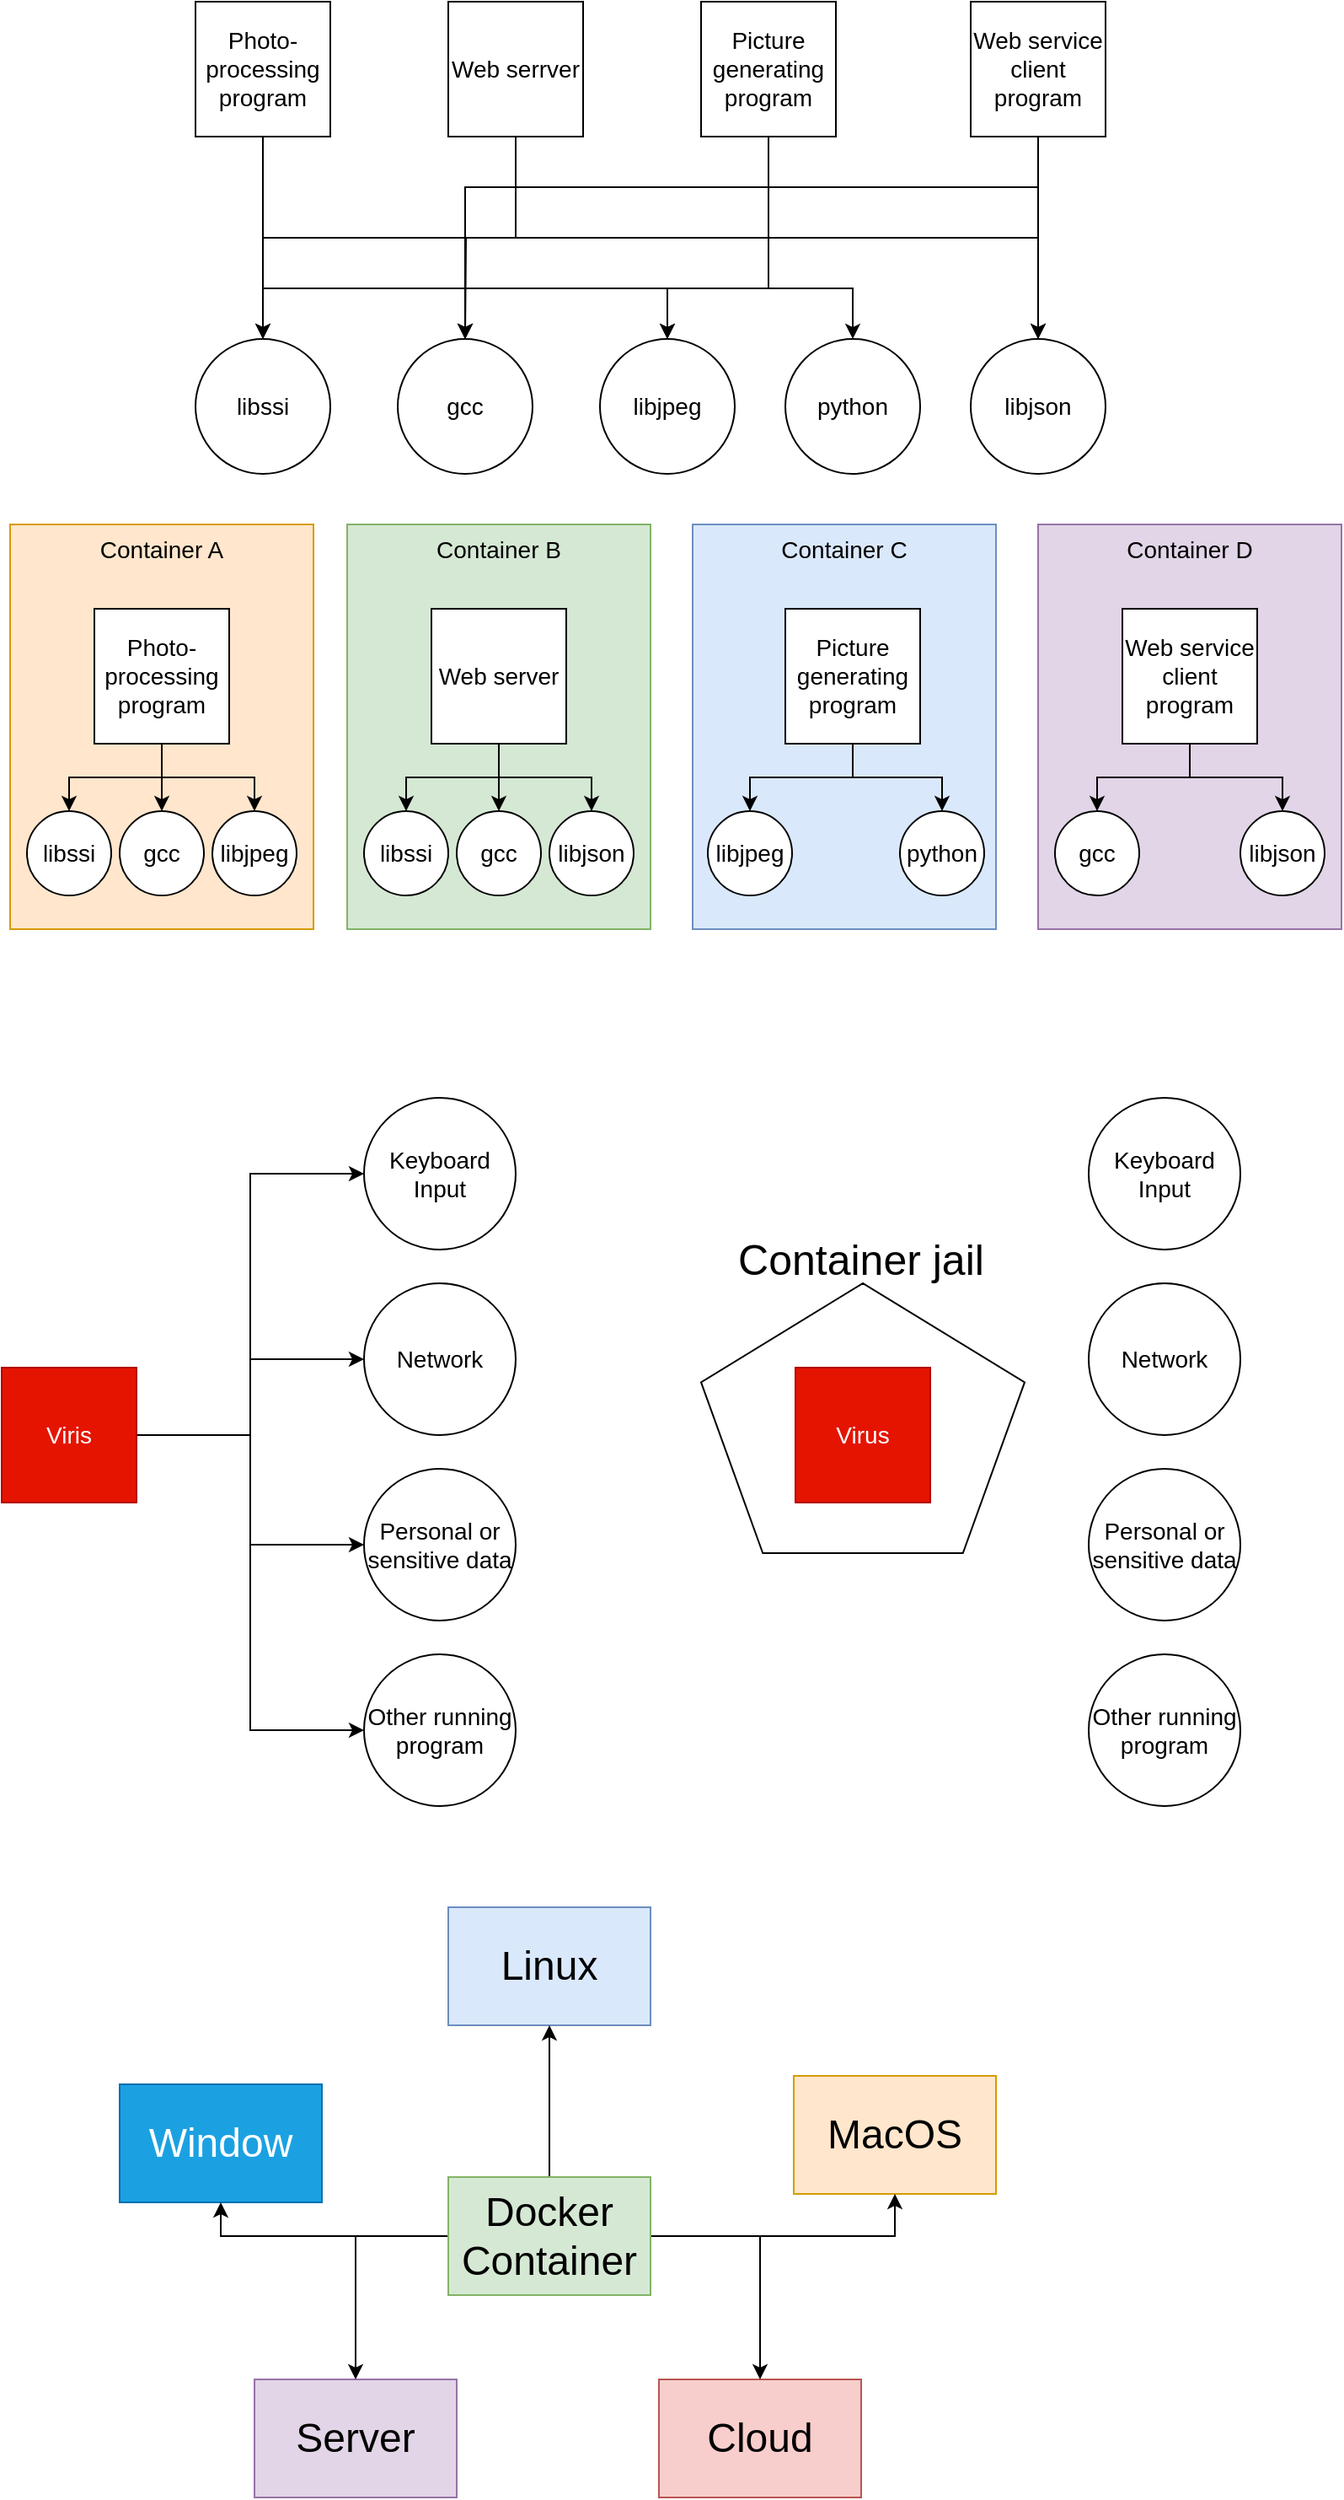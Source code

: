 <mxfile version="15.4.0" type="device"><diagram id="ot0TDXk0Ph8ph3YjXj85" name="Page-1"><mxGraphModel dx="1422" dy="822" grid="1" gridSize="10" guides="1" tooltips="1" connect="1" arrows="1" fold="1" page="1" pageScale="1" pageWidth="850" pageHeight="1100" math="0" shadow="0"><root><mxCell id="0"/><mxCell id="1" parent="0"/><mxCell id="fIyOWyAtbdyRkttNAKAN-1" value="libssi" style="ellipse;whiteSpace=wrap;html=1;aspect=fixed;fontSize=14;" vertex="1" parent="1"><mxGeometry x="130" y="340" width="80" height="80" as="geometry"/></mxCell><mxCell id="fIyOWyAtbdyRkttNAKAN-2" value="gcc" style="ellipse;whiteSpace=wrap;html=1;aspect=fixed;fontSize=14;" vertex="1" parent="1"><mxGeometry x="250" y="340" width="80" height="80" as="geometry"/></mxCell><mxCell id="fIyOWyAtbdyRkttNAKAN-3" value="libjpeg" style="ellipse;whiteSpace=wrap;html=1;aspect=fixed;fontSize=14;" vertex="1" parent="1"><mxGeometry x="370" y="340" width="80" height="80" as="geometry"/></mxCell><mxCell id="fIyOWyAtbdyRkttNAKAN-4" value="python" style="ellipse;whiteSpace=wrap;html=1;aspect=fixed;fontSize=14;" vertex="1" parent="1"><mxGeometry x="480" y="340" width="80" height="80" as="geometry"/></mxCell><mxCell id="fIyOWyAtbdyRkttNAKAN-5" value="libjson" style="ellipse;whiteSpace=wrap;html=1;aspect=fixed;fontSize=14;" vertex="1" parent="1"><mxGeometry x="590" y="340" width="80" height="80" as="geometry"/></mxCell><mxCell id="fIyOWyAtbdyRkttNAKAN-10" style="edgeStyle=orthogonalEdgeStyle;rounded=0;orthogonalLoop=1;jettySize=auto;html=1;exitX=0.5;exitY=1;exitDx=0;exitDy=0;fontSize=14;" edge="1" parent="1" source="fIyOWyAtbdyRkttNAKAN-6" target="fIyOWyAtbdyRkttNAKAN-1"><mxGeometry relative="1" as="geometry"/></mxCell><mxCell id="fIyOWyAtbdyRkttNAKAN-16" style="edgeStyle=orthogonalEdgeStyle;rounded=0;orthogonalLoop=1;jettySize=auto;html=1;exitX=0.5;exitY=1;exitDx=0;exitDy=0;fontSize=14;" edge="1" parent="1" source="fIyOWyAtbdyRkttNAKAN-6" target="fIyOWyAtbdyRkttNAKAN-2"><mxGeometry relative="1" as="geometry"><Array as="points"><mxPoint x="170" y="310"/><mxPoint x="290" y="310"/></Array></mxGeometry></mxCell><mxCell id="fIyOWyAtbdyRkttNAKAN-17" style="edgeStyle=orthogonalEdgeStyle;rounded=0;orthogonalLoop=1;jettySize=auto;html=1;exitX=0.5;exitY=1;exitDx=0;exitDy=0;fontSize=14;" edge="1" parent="1" source="fIyOWyAtbdyRkttNAKAN-6" target="fIyOWyAtbdyRkttNAKAN-3"><mxGeometry relative="1" as="geometry"><Array as="points"><mxPoint x="170" y="310"/><mxPoint x="410" y="310"/></Array></mxGeometry></mxCell><mxCell id="fIyOWyAtbdyRkttNAKAN-6" value="Photo-processing program" style="whiteSpace=wrap;html=1;aspect=fixed;fontSize=14;" vertex="1" parent="1"><mxGeometry x="130" y="140" width="80" height="80" as="geometry"/></mxCell><mxCell id="fIyOWyAtbdyRkttNAKAN-18" style="edgeStyle=orthogonalEdgeStyle;rounded=0;orthogonalLoop=1;jettySize=auto;html=1;exitX=0.5;exitY=1;exitDx=0;exitDy=0;entryX=0.5;entryY=0;entryDx=0;entryDy=0;fontSize=14;" edge="1" parent="1" source="fIyOWyAtbdyRkttNAKAN-7" target="fIyOWyAtbdyRkttNAKAN-5"><mxGeometry relative="1" as="geometry"/></mxCell><mxCell id="fIyOWyAtbdyRkttNAKAN-19" style="edgeStyle=orthogonalEdgeStyle;rounded=0;orthogonalLoop=1;jettySize=auto;html=1;exitX=0.5;exitY=1;exitDx=0;exitDy=0;fontSize=14;" edge="1" parent="1" source="fIyOWyAtbdyRkttNAKAN-7"><mxGeometry relative="1" as="geometry"><mxPoint x="290" y="340" as="targetPoint"/></mxGeometry></mxCell><mxCell id="fIyOWyAtbdyRkttNAKAN-20" style="edgeStyle=orthogonalEdgeStyle;rounded=0;orthogonalLoop=1;jettySize=auto;html=1;exitX=0.5;exitY=1;exitDx=0;exitDy=0;entryX=0.5;entryY=0;entryDx=0;entryDy=0;fontSize=14;" edge="1" parent="1" source="fIyOWyAtbdyRkttNAKAN-7" target="fIyOWyAtbdyRkttNAKAN-1"><mxGeometry relative="1" as="geometry"/></mxCell><mxCell id="fIyOWyAtbdyRkttNAKAN-7" value="Web serrver" style="whiteSpace=wrap;html=1;aspect=fixed;fontSize=14;" vertex="1" parent="1"><mxGeometry x="280" y="140" width="80" height="80" as="geometry"/></mxCell><mxCell id="fIyOWyAtbdyRkttNAKAN-21" style="edgeStyle=orthogonalEdgeStyle;rounded=0;orthogonalLoop=1;jettySize=auto;html=1;exitX=0.5;exitY=1;exitDx=0;exitDy=0;entryX=0.5;entryY=0;entryDx=0;entryDy=0;fontSize=14;" edge="1" parent="1" source="fIyOWyAtbdyRkttNAKAN-8" target="fIyOWyAtbdyRkttNAKAN-3"><mxGeometry relative="1" as="geometry"><Array as="points"><mxPoint x="470" y="310"/><mxPoint x="410" y="310"/></Array></mxGeometry></mxCell><mxCell id="fIyOWyAtbdyRkttNAKAN-22" style="edgeStyle=orthogonalEdgeStyle;rounded=0;orthogonalLoop=1;jettySize=auto;html=1;exitX=0.5;exitY=1;exitDx=0;exitDy=0;entryX=0.5;entryY=0;entryDx=0;entryDy=0;fontSize=14;" edge="1" parent="1" source="fIyOWyAtbdyRkttNAKAN-8" target="fIyOWyAtbdyRkttNAKAN-4"><mxGeometry relative="1" as="geometry"><Array as="points"><mxPoint x="470" y="310"/><mxPoint x="520" y="310"/></Array></mxGeometry></mxCell><mxCell id="fIyOWyAtbdyRkttNAKAN-8" value="Picture generating program" style="whiteSpace=wrap;html=1;aspect=fixed;fontSize=14;" vertex="1" parent="1"><mxGeometry x="430" y="140" width="80" height="80" as="geometry"/></mxCell><mxCell id="fIyOWyAtbdyRkttNAKAN-23" style="edgeStyle=orthogonalEdgeStyle;rounded=0;orthogonalLoop=1;jettySize=auto;html=1;exitX=0.5;exitY=1;exitDx=0;exitDy=0;fontSize=14;" edge="1" parent="1" source="fIyOWyAtbdyRkttNAKAN-9"><mxGeometry relative="1" as="geometry"><mxPoint x="630" y="340" as="targetPoint"/></mxGeometry></mxCell><mxCell id="fIyOWyAtbdyRkttNAKAN-24" style="edgeStyle=orthogonalEdgeStyle;rounded=0;orthogonalLoop=1;jettySize=auto;html=1;exitX=0.5;exitY=1;exitDx=0;exitDy=0;fontSize=14;" edge="1" parent="1" source="fIyOWyAtbdyRkttNAKAN-9"><mxGeometry relative="1" as="geometry"><mxPoint x="290" y="340" as="targetPoint"/><Array as="points"><mxPoint x="630" y="250"/><mxPoint x="290" y="250"/></Array></mxGeometry></mxCell><mxCell id="fIyOWyAtbdyRkttNAKAN-9" value="Web service client program" style="whiteSpace=wrap;html=1;aspect=fixed;fontSize=14;" vertex="1" parent="1"><mxGeometry x="590" y="140" width="80" height="80" as="geometry"/></mxCell><mxCell id="fIyOWyAtbdyRkttNAKAN-26" value="Container A" style="rounded=0;whiteSpace=wrap;html=1;fontSize=14;verticalAlign=top;fillColor=#ffe6cc;strokeColor=#d79b00;" vertex="1" parent="1"><mxGeometry x="20" y="450" width="180" height="240" as="geometry"/></mxCell><mxCell id="fIyOWyAtbdyRkttNAKAN-27" value="Container B" style="rounded=0;whiteSpace=wrap;html=1;fontSize=14;verticalAlign=top;fillColor=#d5e8d4;strokeColor=#82b366;" vertex="1" parent="1"><mxGeometry x="220" y="450" width="180" height="240" as="geometry"/></mxCell><mxCell id="fIyOWyAtbdyRkttNAKAN-28" value="Container C" style="rounded=0;whiteSpace=wrap;html=1;fontSize=14;verticalAlign=top;fillColor=#dae8fc;strokeColor=#6c8ebf;" vertex="1" parent="1"><mxGeometry x="425" y="450" width="180" height="240" as="geometry"/></mxCell><mxCell id="fIyOWyAtbdyRkttNAKAN-29" value="Container D" style="rounded=0;whiteSpace=wrap;html=1;fontSize=14;verticalAlign=top;fillColor=#e1d5e7;strokeColor=#9673a6;" vertex="1" parent="1"><mxGeometry x="630" y="450" width="180" height="240" as="geometry"/></mxCell><mxCell id="fIyOWyAtbdyRkttNAKAN-44" style="edgeStyle=orthogonalEdgeStyle;rounded=0;orthogonalLoop=1;jettySize=auto;html=1;exitX=0.5;exitY=1;exitDx=0;exitDy=0;entryX=0.5;entryY=0;entryDx=0;entryDy=0;fontSize=14;" edge="1" parent="1" source="fIyOWyAtbdyRkttNAKAN-30" target="fIyOWyAtbdyRkttNAKAN-31"><mxGeometry relative="1" as="geometry"/></mxCell><mxCell id="fIyOWyAtbdyRkttNAKAN-45" style="edgeStyle=orthogonalEdgeStyle;rounded=0;orthogonalLoop=1;jettySize=auto;html=1;exitX=0.5;exitY=1;exitDx=0;exitDy=0;fontSize=14;" edge="1" parent="1" source="fIyOWyAtbdyRkttNAKAN-30" target="fIyOWyAtbdyRkttNAKAN-33"><mxGeometry relative="1" as="geometry"/></mxCell><mxCell id="fIyOWyAtbdyRkttNAKAN-46" style="edgeStyle=orthogonalEdgeStyle;rounded=0;orthogonalLoop=1;jettySize=auto;html=1;exitX=0.5;exitY=1;exitDx=0;exitDy=0;fontSize=14;" edge="1" parent="1" source="fIyOWyAtbdyRkttNAKAN-30" target="fIyOWyAtbdyRkttNAKAN-36"><mxGeometry relative="1" as="geometry"/></mxCell><mxCell id="fIyOWyAtbdyRkttNAKAN-30" value="Photo-processing program" style="whiteSpace=wrap;html=1;aspect=fixed;fontSize=14;" vertex="1" parent="1"><mxGeometry x="70" y="500" width="80" height="80" as="geometry"/></mxCell><mxCell id="fIyOWyAtbdyRkttNAKAN-31" value="libssi" style="ellipse;whiteSpace=wrap;html=1;aspect=fixed;fontSize=14;" vertex="1" parent="1"><mxGeometry x="30" y="620" width="50" height="50" as="geometry"/></mxCell><mxCell id="fIyOWyAtbdyRkttNAKAN-32" value="libssi" style="ellipse;whiteSpace=wrap;html=1;aspect=fixed;fontSize=14;" vertex="1" parent="1"><mxGeometry x="230" y="620" width="50" height="50" as="geometry"/></mxCell><mxCell id="fIyOWyAtbdyRkttNAKAN-33" value="gcc" style="ellipse;whiteSpace=wrap;html=1;aspect=fixed;fontSize=14;" vertex="1" parent="1"><mxGeometry x="85" y="620" width="50" height="50" as="geometry"/></mxCell><mxCell id="fIyOWyAtbdyRkttNAKAN-34" value="gcc" style="ellipse;whiteSpace=wrap;html=1;aspect=fixed;fontSize=14;" vertex="1" parent="1"><mxGeometry x="285" y="620" width="50" height="50" as="geometry"/></mxCell><mxCell id="fIyOWyAtbdyRkttNAKAN-35" value="gcc" style="ellipse;whiteSpace=wrap;html=1;aspect=fixed;fontSize=14;" vertex="1" parent="1"><mxGeometry x="640" y="620" width="50" height="50" as="geometry"/></mxCell><mxCell id="fIyOWyAtbdyRkttNAKAN-36" value="libjpeg" style="ellipse;whiteSpace=wrap;html=1;aspect=fixed;fontSize=14;" vertex="1" parent="1"><mxGeometry x="140" y="620" width="50" height="50" as="geometry"/></mxCell><mxCell id="fIyOWyAtbdyRkttNAKAN-37" value="libjpeg" style="ellipse;whiteSpace=wrap;html=1;aspect=fixed;fontSize=14;" vertex="1" parent="1"><mxGeometry x="434" y="620" width="50" height="50" as="geometry"/></mxCell><mxCell id="fIyOWyAtbdyRkttNAKAN-38" value="libjson" style="ellipse;whiteSpace=wrap;html=1;aspect=fixed;fontSize=14;" vertex="1" parent="1"><mxGeometry x="340" y="620" width="50" height="50" as="geometry"/></mxCell><mxCell id="fIyOWyAtbdyRkttNAKAN-39" value="libjson" style="ellipse;whiteSpace=wrap;html=1;aspect=fixed;fontSize=14;" vertex="1" parent="1"><mxGeometry x="750" y="620" width="50" height="50" as="geometry"/></mxCell><mxCell id="fIyOWyAtbdyRkttNAKAN-40" value="python" style="ellipse;whiteSpace=wrap;html=1;aspect=fixed;fontSize=14;" vertex="1" parent="1"><mxGeometry x="548" y="620" width="50" height="50" as="geometry"/></mxCell><mxCell id="fIyOWyAtbdyRkttNAKAN-47" style="edgeStyle=orthogonalEdgeStyle;rounded=0;orthogonalLoop=1;jettySize=auto;html=1;exitX=0.5;exitY=1;exitDx=0;exitDy=0;entryX=0.5;entryY=0;entryDx=0;entryDy=0;fontSize=14;" edge="1" parent="1" source="fIyOWyAtbdyRkttNAKAN-41" target="fIyOWyAtbdyRkttNAKAN-34"><mxGeometry relative="1" as="geometry"/></mxCell><mxCell id="fIyOWyAtbdyRkttNAKAN-48" style="edgeStyle=orthogonalEdgeStyle;rounded=0;orthogonalLoop=1;jettySize=auto;html=1;exitX=0.5;exitY=1;exitDx=0;exitDy=0;entryX=0.5;entryY=0;entryDx=0;entryDy=0;fontSize=14;" edge="1" parent="1" source="fIyOWyAtbdyRkttNAKAN-41" target="fIyOWyAtbdyRkttNAKAN-32"><mxGeometry relative="1" as="geometry"/></mxCell><mxCell id="fIyOWyAtbdyRkttNAKAN-49" style="edgeStyle=orthogonalEdgeStyle;rounded=0;orthogonalLoop=1;jettySize=auto;html=1;exitX=0.5;exitY=1;exitDx=0;exitDy=0;entryX=0.5;entryY=0;entryDx=0;entryDy=0;fontSize=14;" edge="1" parent="1" source="fIyOWyAtbdyRkttNAKAN-41" target="fIyOWyAtbdyRkttNAKAN-38"><mxGeometry relative="1" as="geometry"/></mxCell><mxCell id="fIyOWyAtbdyRkttNAKAN-41" value="Web server" style="whiteSpace=wrap;html=1;aspect=fixed;fontSize=14;" vertex="1" parent="1"><mxGeometry x="270" y="500" width="80" height="80" as="geometry"/></mxCell><mxCell id="fIyOWyAtbdyRkttNAKAN-50" style="edgeStyle=orthogonalEdgeStyle;rounded=0;orthogonalLoop=1;jettySize=auto;html=1;exitX=0.5;exitY=1;exitDx=0;exitDy=0;entryX=0.5;entryY=0;entryDx=0;entryDy=0;fontSize=14;" edge="1" parent="1" source="fIyOWyAtbdyRkttNAKAN-42" target="fIyOWyAtbdyRkttNAKAN-37"><mxGeometry relative="1" as="geometry"/></mxCell><mxCell id="fIyOWyAtbdyRkttNAKAN-51" style="edgeStyle=orthogonalEdgeStyle;rounded=0;orthogonalLoop=1;jettySize=auto;html=1;exitX=0.5;exitY=1;exitDx=0;exitDy=0;fontSize=14;" edge="1" parent="1" source="fIyOWyAtbdyRkttNAKAN-42" target="fIyOWyAtbdyRkttNAKAN-40"><mxGeometry relative="1" as="geometry"/></mxCell><mxCell id="fIyOWyAtbdyRkttNAKAN-42" value="Picture generating program" style="whiteSpace=wrap;html=1;aspect=fixed;fontSize=14;" vertex="1" parent="1"><mxGeometry x="480" y="500" width="80" height="80" as="geometry"/></mxCell><mxCell id="fIyOWyAtbdyRkttNAKAN-52" style="edgeStyle=orthogonalEdgeStyle;rounded=0;orthogonalLoop=1;jettySize=auto;html=1;exitX=0.5;exitY=1;exitDx=0;exitDy=0;entryX=0.5;entryY=0;entryDx=0;entryDy=0;fontSize=14;" edge="1" parent="1" source="fIyOWyAtbdyRkttNAKAN-43" target="fIyOWyAtbdyRkttNAKAN-35"><mxGeometry relative="1" as="geometry"/></mxCell><mxCell id="fIyOWyAtbdyRkttNAKAN-53" style="edgeStyle=orthogonalEdgeStyle;rounded=0;orthogonalLoop=1;jettySize=auto;html=1;exitX=0.5;exitY=1;exitDx=0;exitDy=0;entryX=0.5;entryY=0;entryDx=0;entryDy=0;fontSize=14;" edge="1" parent="1" source="fIyOWyAtbdyRkttNAKAN-43" target="fIyOWyAtbdyRkttNAKAN-39"><mxGeometry relative="1" as="geometry"/></mxCell><mxCell id="fIyOWyAtbdyRkttNAKAN-43" value="Web service client program" style="whiteSpace=wrap;html=1;aspect=fixed;fontSize=14;" vertex="1" parent="1"><mxGeometry x="680" y="500" width="80" height="80" as="geometry"/></mxCell><mxCell id="fIyOWyAtbdyRkttNAKAN-54" value="Keyboard Input" style="ellipse;whiteSpace=wrap;html=1;aspect=fixed;fontSize=14;" vertex="1" parent="1"><mxGeometry x="230" y="790" width="90" height="90" as="geometry"/></mxCell><mxCell id="fIyOWyAtbdyRkttNAKAN-55" value="Network" style="ellipse;whiteSpace=wrap;html=1;aspect=fixed;fontSize=14;" vertex="1" parent="1"><mxGeometry x="230" y="900" width="90" height="90" as="geometry"/></mxCell><mxCell id="fIyOWyAtbdyRkttNAKAN-56" value="Personal or sensitive data" style="ellipse;whiteSpace=wrap;html=1;aspect=fixed;fontSize=14;" vertex="1" parent="1"><mxGeometry x="230" y="1010" width="90" height="90" as="geometry"/></mxCell><mxCell id="fIyOWyAtbdyRkttNAKAN-57" value="Other running program" style="ellipse;whiteSpace=wrap;html=1;aspect=fixed;fontSize=14;" vertex="1" parent="1"><mxGeometry x="230" y="1120" width="90" height="90" as="geometry"/></mxCell><mxCell id="fIyOWyAtbdyRkttNAKAN-60" style="edgeStyle=orthogonalEdgeStyle;rounded=0;orthogonalLoop=1;jettySize=auto;html=1;exitX=1;exitY=0.5;exitDx=0;exitDy=0;entryX=0;entryY=0.5;entryDx=0;entryDy=0;fontSize=14;" edge="1" parent="1" source="fIyOWyAtbdyRkttNAKAN-59" target="fIyOWyAtbdyRkttNAKAN-57"><mxGeometry relative="1" as="geometry"/></mxCell><mxCell id="fIyOWyAtbdyRkttNAKAN-61" style="edgeStyle=orthogonalEdgeStyle;rounded=0;orthogonalLoop=1;jettySize=auto;html=1;exitX=1;exitY=0.5;exitDx=0;exitDy=0;entryX=0;entryY=0.5;entryDx=0;entryDy=0;fontSize=14;" edge="1" parent="1" source="fIyOWyAtbdyRkttNAKAN-59" target="fIyOWyAtbdyRkttNAKAN-54"><mxGeometry relative="1" as="geometry"/></mxCell><mxCell id="fIyOWyAtbdyRkttNAKAN-62" style="edgeStyle=orthogonalEdgeStyle;rounded=0;orthogonalLoop=1;jettySize=auto;html=1;exitX=1;exitY=0.5;exitDx=0;exitDy=0;fontSize=14;" edge="1" parent="1" source="fIyOWyAtbdyRkttNAKAN-59" target="fIyOWyAtbdyRkttNAKAN-55"><mxGeometry relative="1" as="geometry"/></mxCell><mxCell id="fIyOWyAtbdyRkttNAKAN-63" style="edgeStyle=orthogonalEdgeStyle;rounded=0;orthogonalLoop=1;jettySize=auto;html=1;exitX=1;exitY=0.5;exitDx=0;exitDy=0;entryX=0;entryY=0.5;entryDx=0;entryDy=0;fontSize=14;" edge="1" parent="1" source="fIyOWyAtbdyRkttNAKAN-59" target="fIyOWyAtbdyRkttNAKAN-56"><mxGeometry relative="1" as="geometry"/></mxCell><mxCell id="fIyOWyAtbdyRkttNAKAN-59" value="Viris" style="whiteSpace=wrap;html=1;aspect=fixed;fontSize=14;fillColor=#e51400;strokeColor=#B20000;fontColor=#ffffff;" vertex="1" parent="1"><mxGeometry x="15" y="950" width="80" height="80" as="geometry"/></mxCell><mxCell id="fIyOWyAtbdyRkttNAKAN-64" value="" style="whiteSpace=wrap;html=1;shape=mxgraph.basic.pentagon;fontSize=14;verticalAlign=top;" vertex="1" parent="1"><mxGeometry x="430" y="900" width="192" height="160" as="geometry"/></mxCell><mxCell id="fIyOWyAtbdyRkttNAKAN-65" value="Virus" style="whiteSpace=wrap;html=1;aspect=fixed;fontSize=14;fillColor=#e51400;strokeColor=#B20000;fontColor=#ffffff;" vertex="1" parent="1"><mxGeometry x="486" y="950" width="80" height="80" as="geometry"/></mxCell><mxCell id="fIyOWyAtbdyRkttNAKAN-66" value="Keyboard Input" style="ellipse;whiteSpace=wrap;html=1;aspect=fixed;fontSize=14;" vertex="1" parent="1"><mxGeometry x="660" y="790" width="90" height="90" as="geometry"/></mxCell><mxCell id="fIyOWyAtbdyRkttNAKAN-67" value="Network" style="ellipse;whiteSpace=wrap;html=1;aspect=fixed;fontSize=14;" vertex="1" parent="1"><mxGeometry x="660" y="900" width="90" height="90" as="geometry"/></mxCell><mxCell id="fIyOWyAtbdyRkttNAKAN-68" value="Personal or sensitive data" style="ellipse;whiteSpace=wrap;html=1;aspect=fixed;fontSize=14;" vertex="1" parent="1"><mxGeometry x="660" y="1010" width="90" height="90" as="geometry"/></mxCell><mxCell id="fIyOWyAtbdyRkttNAKAN-69" value="Other running program" style="ellipse;whiteSpace=wrap;html=1;aspect=fixed;fontSize=14;" vertex="1" parent="1"><mxGeometry x="660" y="1120" width="90" height="90" as="geometry"/></mxCell><mxCell id="fIyOWyAtbdyRkttNAKAN-70" value="Container jail" style="text;html=1;strokeColor=none;fillColor=none;align=center;verticalAlign=middle;whiteSpace=wrap;rounded=0;fontSize=25;" vertex="1" parent="1"><mxGeometry x="430" y="870" width="190" height="30" as="geometry"/></mxCell><mxCell id="fIyOWyAtbdyRkttNAKAN-72" value="Window" style="rounded=0;whiteSpace=wrap;html=1;fontSize=24;verticalAlign=middle;fillColor=#1ba1e2;strokeColor=#006EAF;fontColor=#ffffff;" vertex="1" parent="1"><mxGeometry x="85" y="1375" width="120" height="70" as="geometry"/></mxCell><mxCell id="fIyOWyAtbdyRkttNAKAN-73" value="Linux" style="rounded=0;whiteSpace=wrap;html=1;fontSize=24;verticalAlign=middle;fillColor=#dae8fc;strokeColor=#6c8ebf;" vertex="1" parent="1"><mxGeometry x="280" y="1270" width="120" height="70" as="geometry"/></mxCell><mxCell id="fIyOWyAtbdyRkttNAKAN-74" value="MacOS" style="rounded=0;whiteSpace=wrap;html=1;fontSize=24;verticalAlign=middle;fillColor=#ffe6cc;strokeColor=#d79b00;" vertex="1" parent="1"><mxGeometry x="485" y="1370" width="120" height="70" as="geometry"/></mxCell><mxCell id="fIyOWyAtbdyRkttNAKAN-75" value="Cloud" style="rounded=0;whiteSpace=wrap;html=1;fontSize=24;verticalAlign=middle;fillColor=#f8cecc;strokeColor=#b85450;" vertex="1" parent="1"><mxGeometry x="405" y="1550" width="120" height="70" as="geometry"/></mxCell><mxCell id="fIyOWyAtbdyRkttNAKAN-76" value="Server" style="rounded=0;whiteSpace=wrap;html=1;fontSize=24;verticalAlign=middle;fillColor=#e1d5e7;strokeColor=#9673a6;" vertex="1" parent="1"><mxGeometry x="165" y="1550" width="120" height="70" as="geometry"/></mxCell><mxCell id="fIyOWyAtbdyRkttNAKAN-79" style="edgeStyle=orthogonalEdgeStyle;rounded=0;orthogonalLoop=1;jettySize=auto;html=1;exitX=0.5;exitY=0;exitDx=0;exitDy=0;entryX=0.5;entryY=1;entryDx=0;entryDy=0;fontSize=24;" edge="1" parent="1" source="fIyOWyAtbdyRkttNAKAN-77" target="fIyOWyAtbdyRkttNAKAN-73"><mxGeometry relative="1" as="geometry"/></mxCell><mxCell id="fIyOWyAtbdyRkttNAKAN-81" style="edgeStyle=orthogonalEdgeStyle;rounded=0;orthogonalLoop=1;jettySize=auto;html=1;exitX=1;exitY=0.5;exitDx=0;exitDy=0;entryX=0.5;entryY=1;entryDx=0;entryDy=0;fontSize=24;" edge="1" parent="1" source="fIyOWyAtbdyRkttNAKAN-77" target="fIyOWyAtbdyRkttNAKAN-74"><mxGeometry relative="1" as="geometry"/></mxCell><mxCell id="fIyOWyAtbdyRkttNAKAN-82" style="edgeStyle=orthogonalEdgeStyle;rounded=0;orthogonalLoop=1;jettySize=auto;html=1;entryX=0.5;entryY=0;entryDx=0;entryDy=0;fontSize=24;" edge="1" parent="1" source="fIyOWyAtbdyRkttNAKAN-77" target="fIyOWyAtbdyRkttNAKAN-75"><mxGeometry relative="1" as="geometry"/></mxCell><mxCell id="fIyOWyAtbdyRkttNAKAN-83" style="edgeStyle=orthogonalEdgeStyle;rounded=0;orthogonalLoop=1;jettySize=auto;html=1;exitX=0;exitY=0.5;exitDx=0;exitDy=0;entryX=0.5;entryY=1;entryDx=0;entryDy=0;fontSize=24;" edge="1" parent="1" source="fIyOWyAtbdyRkttNAKAN-77" target="fIyOWyAtbdyRkttNAKAN-72"><mxGeometry relative="1" as="geometry"/></mxCell><mxCell id="fIyOWyAtbdyRkttNAKAN-84" style="edgeStyle=orthogonalEdgeStyle;rounded=0;orthogonalLoop=1;jettySize=auto;html=1;exitX=0;exitY=0.5;exitDx=0;exitDy=0;entryX=0.5;entryY=0;entryDx=0;entryDy=0;fontSize=24;" edge="1" parent="1" source="fIyOWyAtbdyRkttNAKAN-77" target="fIyOWyAtbdyRkttNAKAN-76"><mxGeometry relative="1" as="geometry"/></mxCell><mxCell id="fIyOWyAtbdyRkttNAKAN-77" value="Docker Container" style="rounded=0;whiteSpace=wrap;html=1;fontSize=24;verticalAlign=middle;fillColor=#d5e8d4;strokeColor=#82b366;" vertex="1" parent="1"><mxGeometry x="280" y="1430" width="120" height="70" as="geometry"/></mxCell></root></mxGraphModel></diagram></mxfile>